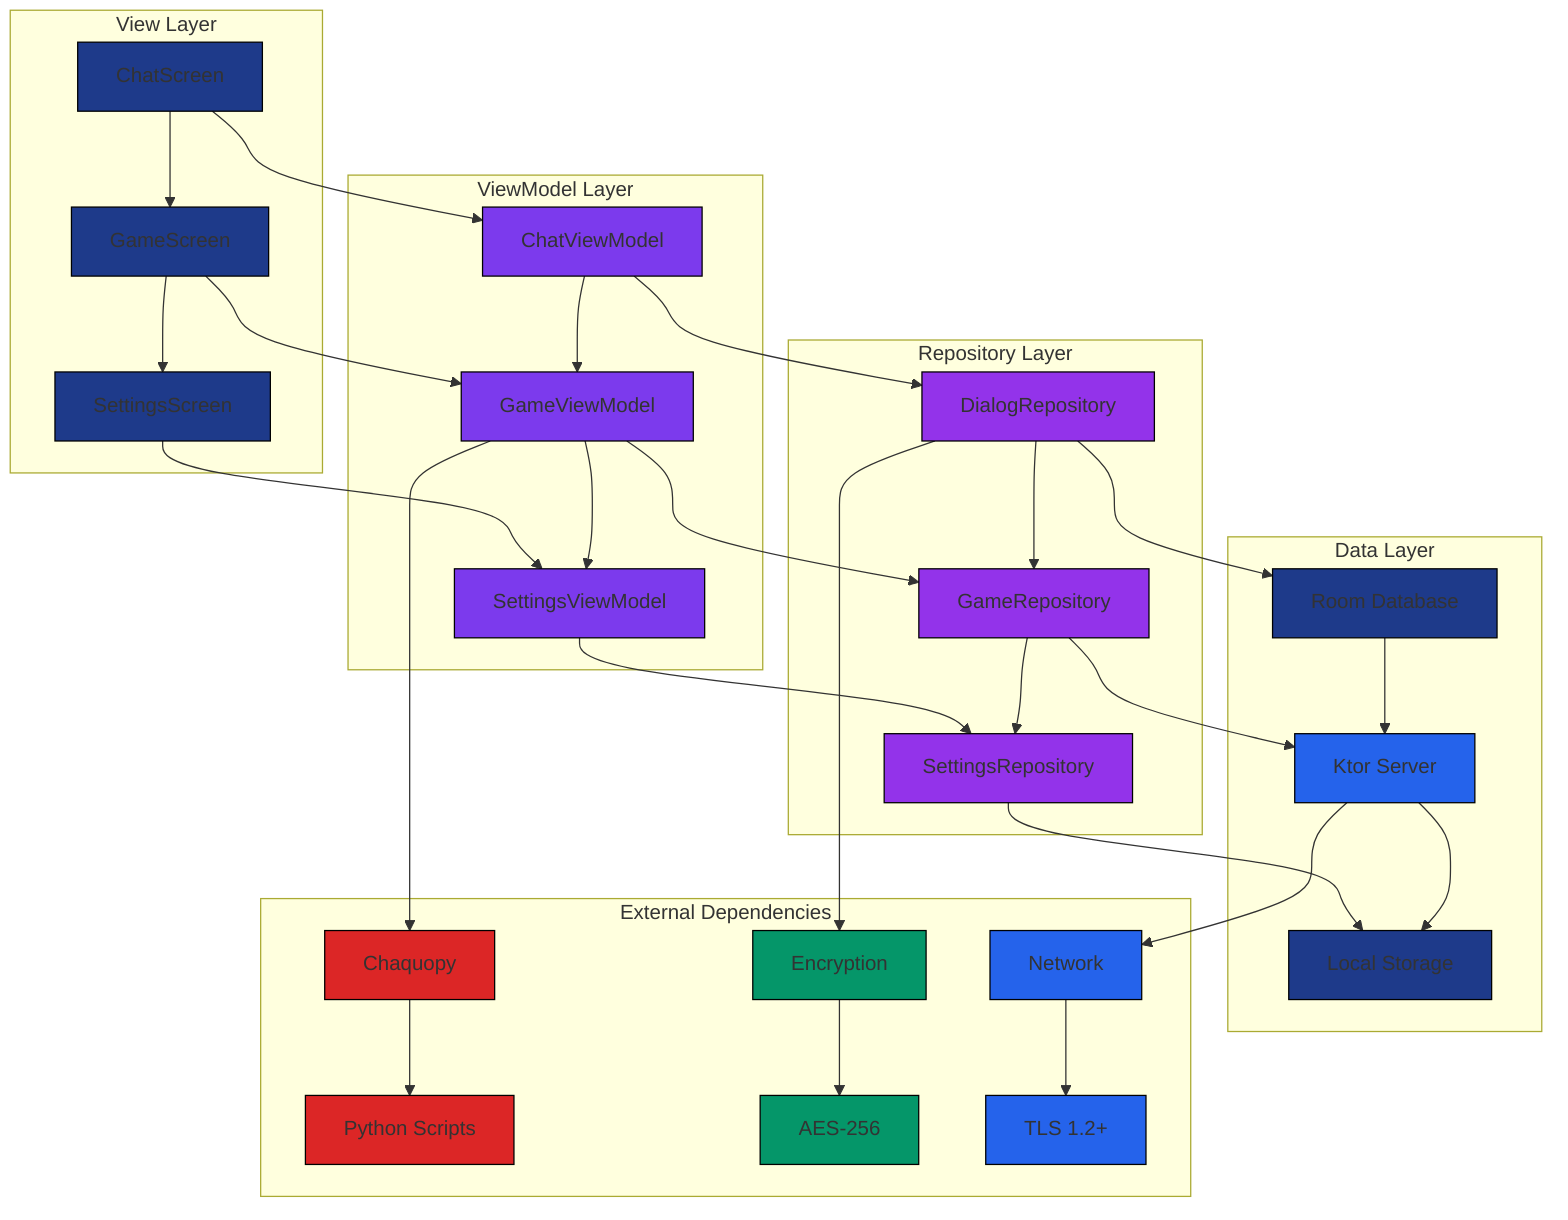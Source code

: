﻿graph TD
    subgraph "View Layer"
        A[ChatScreen] --> B[GameScreen]
        B --> C[SettingsScreen]
    end
    
    subgraph "ViewModel Layer"
        D[ChatViewModel] --> E[GameViewModel]
        E --> F[SettingsViewModel]
    end
    
    subgraph "Repository Layer"
        G[DialogRepository] --> H[GameRepository]
        H --> I[SettingsRepository]
    end
    
    subgraph "Data Layer"
        J[Room Database] --> K[Ktor Server]
        K --> L[Local Storage]
    end
    
    subgraph "External Dependencies"
        M[Chaquopy] --> N[Python Scripts]
        O[Encryption] --> P[AES-256]
        Q[Network] --> R[TLS 1.2+]
    end
    
    A --> D
    B --> E
    C --> F
    
    D --> G
    E --> H
    F --> I
    
    G --> J
    H --> K
    I --> L
    
    E --> M
    G --> O
    K --> Q
    
    style A fill:#1E3A8A,stroke:#000000
    style B fill:#1E3A8A,stroke:#000000
    style C fill:#1E3A8A,stroke:#000000
    style D fill:#7C3AED,stroke:#000000
    style E fill:#7C3AED,stroke:#000000
    style F fill:#7C3AED,stroke:#000000
    style G fill:#9333EA,stroke:#000000
    style H fill:#9333EA,stroke:#000000
    style I fill:#9333EA,stroke:#000000
    style J fill:#1E3A8A,stroke:#000000
    style K fill:#2563EB,stroke:#000000
    style L fill:#1E3A8A,stroke:#000000
    style M fill:#DC2626,stroke:#000000
    style N fill:#DC2626,stroke:#000000
    style O fill:#059669,stroke:#000000
    style P fill:#059669,stroke:#000000
    style Q fill:#2563EB,stroke:#000000
    style R fill:#2563EB,stroke:#000000
